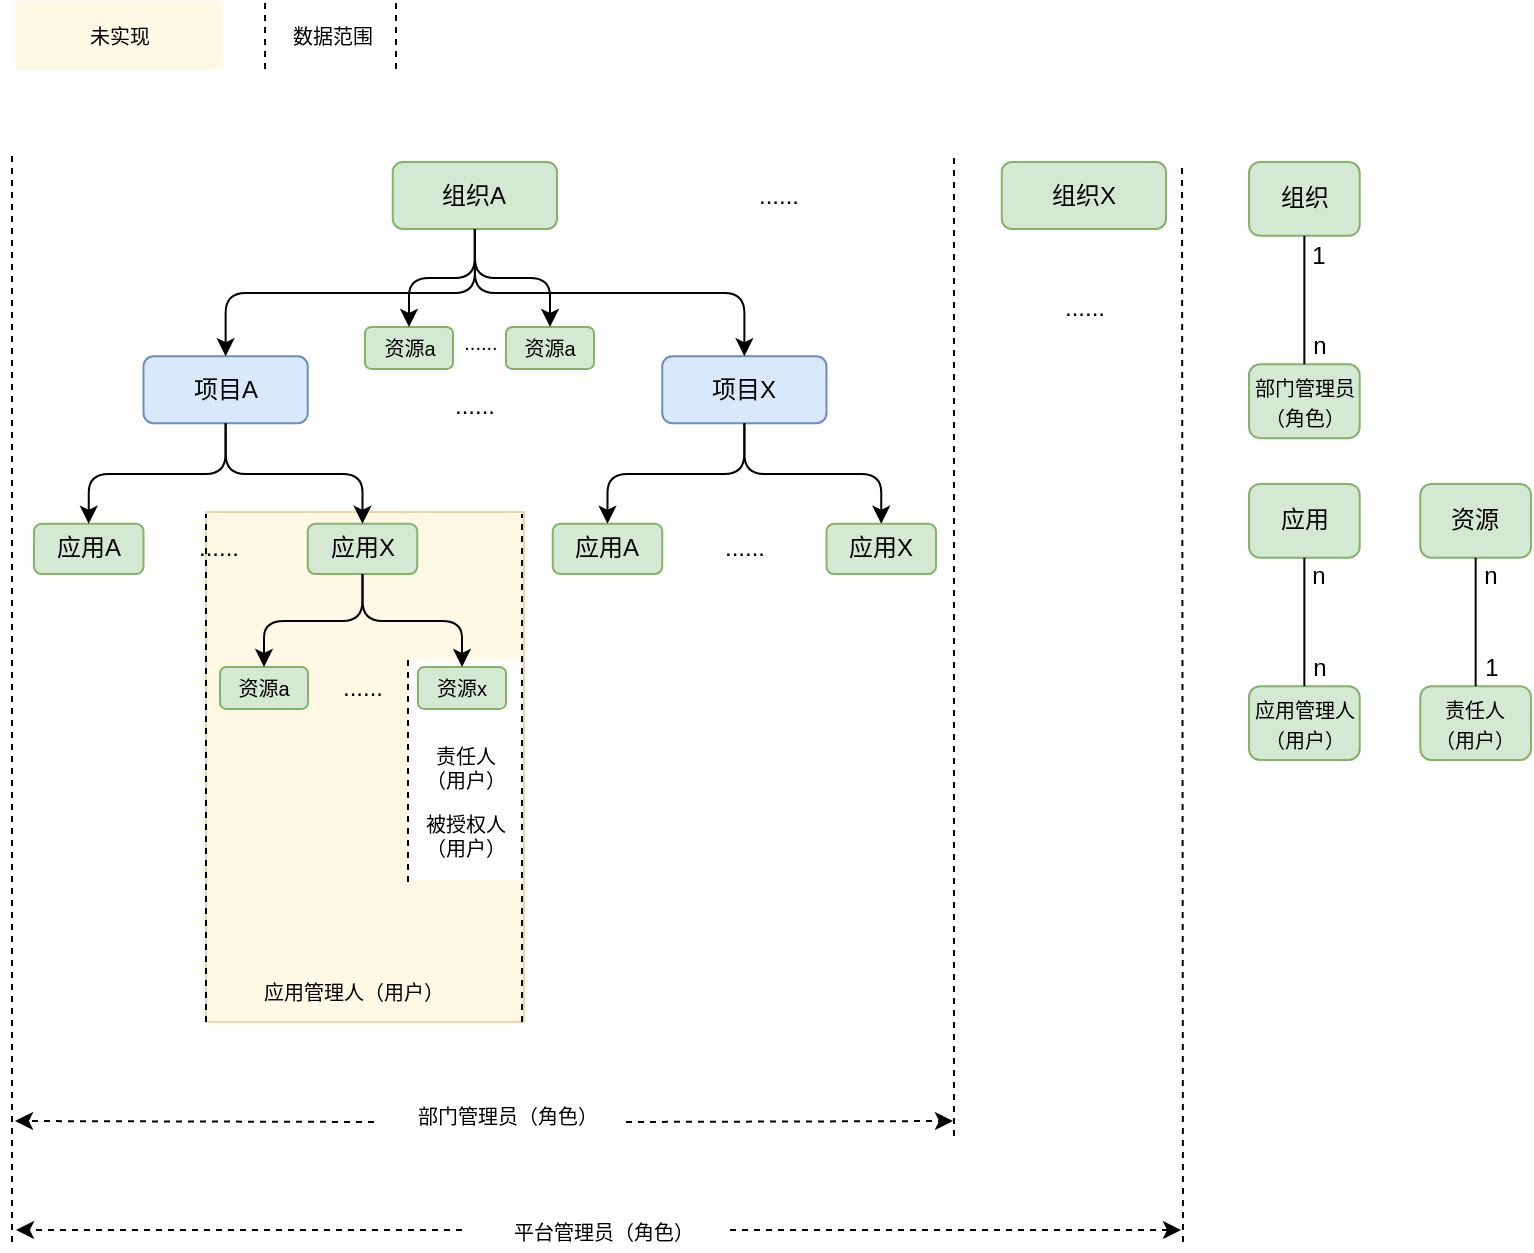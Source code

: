 <mxfile version="11.1.4" type="github"><diagram id="PgLRB5wgv1Nq5BsjKDv6" name="第 1 页"><mxGraphModel dx="983" dy="549" grid="0" gridSize="10" guides="1" tooltips="1" connect="1" arrows="1" fold="1" page="1" pageScale="1" pageWidth="826" pageHeight="1169" math="0" shadow="0"><root><mxCell id="0"/><mxCell id="1" parent="0"/><mxCell id="X6JYmWCzYdjycI-i9K6X-58" value="" style="rounded=0;whiteSpace=wrap;html=1;strokeWidth=1;fontSize=10;strokeColor=#d6b656;fillColor=#fff2cc;opacity=50;" vertex="1" parent="1"><mxGeometry x="140" y="355" width="159" height="255" as="geometry"/></mxCell><mxCell id="X6JYmWCzYdjycI-i9K6X-92" value="" style="rounded=0;whiteSpace=wrap;html=1;strokeWidth=1;fontSize=10;strokeColor=none;" vertex="1" parent="1"><mxGeometry x="241" y="429" width="57" height="110" as="geometry"/></mxCell><mxCell id="X6JYmWCzYdjycI-i9K6X-1" value="项目A" style="rounded=1;whiteSpace=wrap;html=1;fillColor=#dae8fc;strokeColor=#6c8ebf;" vertex="1" parent="1"><mxGeometry x="108.75" y="277.125" width="82.125" height="33.5" as="geometry"/></mxCell><mxCell id="X6JYmWCzYdjycI-i9K6X-2" value="应用A" style="rounded=1;whiteSpace=wrap;html=1;fillColor=#d5e8d4;strokeColor=#82b366;" vertex="1" parent="1"><mxGeometry x="54" y="360.875" width="54.75" height="25.125" as="geometry"/></mxCell><mxCell id="X6JYmWCzYdjycI-i9K6X-3" value="应用X" style="rounded=1;whiteSpace=wrap;html=1;fillColor=#d5e8d4;strokeColor=#82b366;" vertex="1" parent="1"><mxGeometry x="190.875" y="360.875" width="54.75" height="25.125" as="geometry"/></mxCell><mxCell id="X6JYmWCzYdjycI-i9K6X-4" value="组织A" style="rounded=1;whiteSpace=wrap;html=1;fillColor=#d5e8d4;strokeColor=#82b366;" vertex="1" parent="1"><mxGeometry x="233.375" y="180" width="82.125" height="33.5" as="geometry"/></mxCell><mxCell id="X6JYmWCzYdjycI-i9K6X-9" value="" style="edgeStyle=elbowEdgeStyle;elbow=horizontal;endArrow=classic;html=1;exitX=0.5;exitY=1;exitDx=0;exitDy=0;entryX=0.5;entryY=0;entryDx=0;entryDy=0;" edge="1" parent="1" source="X6JYmWCzYdjycI-i9K6X-1" target="X6JYmWCzYdjycI-i9K6X-2"><mxGeometry width="50" height="50" relative="1" as="geometry"><mxPoint x="-19" y="344.125" as="sourcePoint"/><mxPoint x="26.625" y="302.25" as="targetPoint"/></mxGeometry></mxCell><mxCell id="X6JYmWCzYdjycI-i9K6X-12" value="" style="edgeStyle=elbowEdgeStyle;elbow=vertical;endArrow=classic;html=1;exitX=0.5;exitY=1;exitDx=0;exitDy=0;entryX=0.5;entryY=0;entryDx=0;entryDy=0;" edge="1" parent="1" source="X6JYmWCzYdjycI-i9K6X-1" target="X6JYmWCzYdjycI-i9K6X-3"><mxGeometry width="50" height="50" relative="1" as="geometry"><mxPoint x="72.25" y="494.875" as="sourcePoint"/><mxPoint x="117.875" y="453" as="targetPoint"/></mxGeometry></mxCell><mxCell id="X6JYmWCzYdjycI-i9K6X-16" value="项目X" style="rounded=1;whiteSpace=wrap;html=1;fillColor=#dae8fc;strokeColor=#6c8ebf;" vertex="1" parent="1"><mxGeometry x="368.125" y="277.125" width="82.125" height="33.5" as="geometry"/></mxCell><mxCell id="X6JYmWCzYdjycI-i9K6X-17" value="应用A" style="rounded=1;whiteSpace=wrap;html=1;fillColor=#d5e8d4;strokeColor=#82b366;" vertex="1" parent="1"><mxGeometry x="313.375" y="360.875" width="54.75" height="25.125" as="geometry"/></mxCell><mxCell id="X6JYmWCzYdjycI-i9K6X-18" value="应用X" style="rounded=1;whiteSpace=wrap;html=1;fillColor=#d5e8d4;strokeColor=#82b366;" vertex="1" parent="1"><mxGeometry x="450.25" y="360.875" width="54.75" height="25.125" as="geometry"/></mxCell><mxCell id="X6JYmWCzYdjycI-i9K6X-19" value="" style="edgeStyle=elbowEdgeStyle;elbow=horizontal;endArrow=classic;html=1;exitX=0.5;exitY=1;exitDx=0;exitDy=0;entryX=0.5;entryY=0;entryDx=0;entryDy=0;" edge="1" parent="1" source="X6JYmWCzYdjycI-i9K6X-16" target="X6JYmWCzYdjycI-i9K6X-17"><mxGeometry width="50" height="50" relative="1" as="geometry"><mxPoint x="240.375" y="344.125" as="sourcePoint"/><mxPoint x="286" y="302.25" as="targetPoint"/></mxGeometry></mxCell><mxCell id="X6JYmWCzYdjycI-i9K6X-20" value="" style="edgeStyle=elbowEdgeStyle;elbow=vertical;endArrow=classic;html=1;exitX=0.5;exitY=1;exitDx=0;exitDy=0;entryX=0.5;entryY=0;entryDx=0;entryDy=0;" edge="1" parent="1" source="X6JYmWCzYdjycI-i9K6X-16" target="X6JYmWCzYdjycI-i9K6X-18"><mxGeometry width="50" height="50" relative="1" as="geometry"><mxPoint x="331.625" y="494.875" as="sourcePoint"/><mxPoint x="377.25" y="453" as="targetPoint"/></mxGeometry></mxCell><mxCell id="X6JYmWCzYdjycI-i9K6X-23" value="......" style="text;html=1;strokeColor=none;fillColor=none;align=center;verticalAlign=middle;whiteSpace=wrap;rounded=0;" vertex="1" parent="1"><mxGeometry x="127.562" y="365.062" width="36.5" height="16.75" as="geometry"/></mxCell><mxCell id="X6JYmWCzYdjycI-i9K6X-24" value="......" style="text;html=1;strokeColor=none;fillColor=none;align=center;verticalAlign=middle;whiteSpace=wrap;rounded=0;fontSize=10;" vertex="1" parent="1"><mxGeometry x="259.188" y="261.5" width="36.5" height="16.75" as="geometry"/></mxCell><mxCell id="X6JYmWCzYdjycI-i9K6X-27" value="" style="edgeStyle=elbowEdgeStyle;elbow=vertical;endArrow=classic;html=1;exitX=0.5;exitY=1;exitDx=0;exitDy=0;entryX=0.5;entryY=0;entryDx=0;entryDy=0;" edge="1" parent="1" source="X6JYmWCzYdjycI-i9K6X-4" target="X6JYmWCzYdjycI-i9K6X-16"><mxGeometry width="50" height="50" relative="1" as="geometry"><mxPoint x="272.093" y="221.846" as="sourcePoint"/><mxPoint x="340.688" y="272.096" as="targetPoint"/></mxGeometry></mxCell><mxCell id="X6JYmWCzYdjycI-i9K6X-28" value="" style="edgeStyle=elbowEdgeStyle;elbow=vertical;endArrow=classic;html=1;exitX=0.5;exitY=1;exitDx=0;exitDy=0;entryX=0.5;entryY=0;entryDx=0;entryDy=0;" edge="1" parent="1" source="X6JYmWCzYdjycI-i9K6X-4" target="X6JYmWCzYdjycI-i9K6X-1"><mxGeometry width="50" height="50" relative="1" as="geometry"><mxPoint x="283.814" y="222.135" as="sourcePoint"/><mxPoint x="411.564" y="280.471" as="targetPoint"/></mxGeometry></mxCell><mxCell id="X6JYmWCzYdjycI-i9K6X-29" value="......" style="text;html=1;strokeColor=none;fillColor=none;align=center;verticalAlign=middle;whiteSpace=wrap;rounded=0;" vertex="1" parent="1"><mxGeometry x="390.938" y="365.062" width="36.5" height="16.75" as="geometry"/></mxCell><mxCell id="X6JYmWCzYdjycI-i9K6X-39" value="资源a" style="rounded=1;whiteSpace=wrap;html=1;fillColor=#d5e8d4;strokeColor=#82b366;fontSize=10;" vertex="1" parent="1"><mxGeometry x="147" y="432.5" width="44" height="21" as="geometry"/></mxCell><mxCell id="X6JYmWCzYdjycI-i9K6X-42" value="" style="edgeStyle=elbowEdgeStyle;elbow=vertical;endArrow=classic;html=1;exitX=0.5;exitY=1;exitDx=0;exitDy=0;entryX=0.5;entryY=0;entryDx=0;entryDy=0;" edge="1" parent="1" source="X6JYmWCzYdjycI-i9K6X-3" target="X6JYmWCzYdjycI-i9K6X-39"><mxGeometry width="50" height="50" relative="1" as="geometry"><mxPoint x="245.517" y="436.983" as="sourcePoint"/><mxPoint x="313.793" y="487.328" as="targetPoint"/></mxGeometry></mxCell><mxCell id="X6JYmWCzYdjycI-i9K6X-44" value="资源x" style="rounded=1;whiteSpace=wrap;html=1;fillColor=#d5e8d4;strokeColor=#82b366;fontSize=10;" vertex="1" parent="1"><mxGeometry x="246" y="432.5" width="44" height="21" as="geometry"/></mxCell><mxCell id="X6JYmWCzYdjycI-i9K6X-45" value="" style="edgeStyle=elbowEdgeStyle;elbow=vertical;endArrow=classic;html=1;exitX=0.5;exitY=1;exitDx=0;exitDy=0;entryX=0.5;entryY=0;entryDx=0;entryDy=0;" edge="1" parent="1" source="X6JYmWCzYdjycI-i9K6X-3" target="X6JYmWCzYdjycI-i9K6X-44"><mxGeometry width="50" height="50" relative="1" as="geometry"><mxPoint x="228.586" y="396.345" as="sourcePoint"/><mxPoint x="187.897" y="440.483" as="targetPoint"/></mxGeometry></mxCell><mxCell id="X6JYmWCzYdjycI-i9K6X-46" value="......" style="text;html=1;strokeColor=none;fillColor=none;align=center;verticalAlign=middle;whiteSpace=wrap;rounded=0;" vertex="1" parent="1"><mxGeometry x="200.062" y="434.562" width="36.5" height="16.75" as="geometry"/></mxCell><mxCell id="X6JYmWCzYdjycI-i9K6X-50" value="" style="endArrow=none;dashed=1;html=1;fontSize=10;" edge="1" parent="1"><mxGeometry width="50" height="50" relative="1" as="geometry"><mxPoint x="298" y="610" as="sourcePoint"/><mxPoint x="298" y="356" as="targetPoint"/></mxGeometry></mxCell><mxCell id="X6JYmWCzYdjycI-i9K6X-51" value="" style="endArrow=none;dashed=1;html=1;fontSize=10;" edge="1" parent="1"><mxGeometry width="50" height="50" relative="1" as="geometry"><mxPoint x="140" y="610" as="sourcePoint"/><mxPoint x="140" y="356" as="targetPoint"/></mxGeometry></mxCell><mxCell id="X6JYmWCzYdjycI-i9K6X-52" value="应用管理人（用户）" style="text;html=1;strokeColor=none;fillColor=none;align=center;verticalAlign=middle;whiteSpace=wrap;rounded=0;fontSize=10;" vertex="1" parent="1"><mxGeometry x="165" y="584.5" width="98" height="20" as="geometry"/></mxCell><mxCell id="X6JYmWCzYdjycI-i9K6X-54" value="" style="endArrow=none;dashed=1;html=1;fontSize=10;" edge="1" parent="1"><mxGeometry width="50" height="50" relative="1" as="geometry"><mxPoint x="43" y="720" as="sourcePoint"/><mxPoint x="43" y="174" as="targetPoint"/></mxGeometry></mxCell><mxCell id="X6JYmWCzYdjycI-i9K6X-56" value="部门管理员（角色）" style="text;html=1;strokeColor=none;fillColor=none;align=center;verticalAlign=middle;whiteSpace=wrap;rounded=0;fontSize=10;" vertex="1" parent="1"><mxGeometry x="244.5" y="647" width="92" height="20" as="geometry"/></mxCell><mxCell id="X6JYmWCzYdjycI-i9K6X-57" value="" style="endArrow=none;dashed=1;html=1;fontSize=10;" edge="1" parent="1"><mxGeometry width="50" height="50" relative="1" as="geometry"><mxPoint x="514" y="667" as="sourcePoint"/><mxPoint x="514" y="176" as="targetPoint"/></mxGeometry></mxCell><mxCell id="X6JYmWCzYdjycI-i9K6X-59" value="未实现" style="rounded=0;whiteSpace=wrap;html=1;strokeWidth=1;fontSize=10;strokeColor=none;fillColor=#fff2cc;opacity=50;" vertex="1" parent="1"><mxGeometry x="44.5" y="99.5" width="104" height="34" as="geometry"/></mxCell><mxCell id="X6JYmWCzYdjycI-i9K6X-65" value="" style="group" vertex="1" connectable="0" parent="1"><mxGeometry x="169.5" y="99.5" width="65.5" height="34" as="geometry"/></mxCell><mxCell id="X6JYmWCzYdjycI-i9K6X-60" value="" style="endArrow=none;dashed=1;html=1;fontSize=10;" edge="1" parent="X6JYmWCzYdjycI-i9K6X-65"><mxGeometry width="50" height="50" relative="1" as="geometry"><mxPoint y="34" as="sourcePoint"/><mxPoint as="targetPoint"/></mxGeometry></mxCell><mxCell id="X6JYmWCzYdjycI-i9K6X-62" value="数据范围" style="text;html=1;strokeColor=none;fillColor=none;align=center;verticalAlign=middle;whiteSpace=wrap;rounded=0;fontSize=10;" vertex="1" parent="X6JYmWCzYdjycI-i9K6X-65"><mxGeometry x="7" y="7" width="53" height="20" as="geometry"/></mxCell><mxCell id="X6JYmWCzYdjycI-i9K6X-64" value="" style="endArrow=none;dashed=1;html=1;fontSize=10;" edge="1" parent="X6JYmWCzYdjycI-i9K6X-65"><mxGeometry width="50" height="50" relative="1" as="geometry"><mxPoint x="65.5" y="34" as="sourcePoint"/><mxPoint x="65.5" as="targetPoint"/></mxGeometry></mxCell><mxCell id="X6JYmWCzYdjycI-i9K6X-67" value="资源a" style="rounded=1;whiteSpace=wrap;html=1;fillColor=#d5e8d4;strokeColor=#82b366;fontSize=10;" vertex="1" parent="1"><mxGeometry x="219.5" y="262.5" width="44" height="21" as="geometry"/></mxCell><mxCell id="X6JYmWCzYdjycI-i9K6X-69" value="" style="edgeStyle=elbowEdgeStyle;elbow=vertical;endArrow=classic;html=1;exitX=0.5;exitY=1;exitDx=0;exitDy=0;entryX=0.5;entryY=0;entryDx=0;entryDy=0;" edge="1" parent="1" source="X6JYmWCzYdjycI-i9K6X-4" target="X6JYmWCzYdjycI-i9K6X-67"><mxGeometry width="50" height="50" relative="1" as="geometry"><mxPoint x="419.414" y="315.483" as="sourcePoint"/><mxPoint x="487.69" y="365.828" as="targetPoint"/></mxGeometry></mxCell><mxCell id="X6JYmWCzYdjycI-i9K6X-70" value="资源a" style="rounded=1;whiteSpace=wrap;html=1;fillColor=#d5e8d4;strokeColor=#82b366;fontSize=10;" vertex="1" parent="1"><mxGeometry x="290" y="262.5" width="44" height="21" as="geometry"/></mxCell><mxCell id="X6JYmWCzYdjycI-i9K6X-73" value="" style="edgeStyle=elbowEdgeStyle;elbow=vertical;endArrow=classic;html=1;exitX=0.5;exitY=1;exitDx=0;exitDy=0;entryX=0.5;entryY=0;entryDx=0;entryDy=0;" edge="1" parent="1" source="X6JYmWCzYdjycI-i9K6X-4" target="X6JYmWCzYdjycI-i9K6X-70"><mxGeometry width="50" height="50" relative="1" as="geometry"><mxPoint x="322.414" y="213.483" as="sourcePoint"/><mxPoint x="390.69" y="263.828" as="targetPoint"/></mxGeometry></mxCell><mxCell id="X6JYmWCzYdjycI-i9K6X-75" value="......" style="text;html=1;strokeColor=none;fillColor=none;align=center;verticalAlign=middle;whiteSpace=wrap;rounded=0;" vertex="1" parent="1"><mxGeometry x="256.188" y="294" width="36.5" height="16.75" as="geometry"/></mxCell><mxCell id="X6JYmWCzYdjycI-i9K6X-90" value="" style="endArrow=none;dashed=1;html=1;fontSize=10;" edge="1" parent="1"><mxGeometry width="50" height="50" relative="1" as="geometry"><mxPoint x="241" y="429" as="sourcePoint"/><mxPoint x="241" y="540" as="targetPoint"/></mxGeometry></mxCell><mxCell id="X6JYmWCzYdjycI-i9K6X-91" value="责任人&lt;br&gt;（用户）" style="text;html=1;strokeColor=none;fillColor=none;align=center;verticalAlign=middle;whiteSpace=wrap;rounded=0;fontSize=10;" vertex="1" parent="1"><mxGeometry x="248.5" y="473" width="42" height="20" as="geometry"/></mxCell><mxCell id="X6JYmWCzYdjycI-i9K6X-105" value="" style="group" vertex="1" connectable="0" parent="1"><mxGeometry x="661.5" y="180" width="141" height="299" as="geometry"/></mxCell><mxCell id="X6JYmWCzYdjycI-i9K6X-89" value="" style="group" vertex="1" connectable="0" parent="X6JYmWCzYdjycI-i9K6X-105"><mxGeometry y="160.938" width="55.346" height="138.062" as="geometry"/></mxCell><mxCell id="X6JYmWCzYdjycI-i9K6X-79" value="应用" style="rounded=1;whiteSpace=wrap;html=1;fillColor=#d5e8d4;strokeColor=#82b366;" vertex="1" parent="X6JYmWCzYdjycI-i9K6X-89"><mxGeometry width="55.346" height="36.923" as="geometry"/></mxCell><mxCell id="X6JYmWCzYdjycI-i9K6X-83" value="&lt;span style=&quot;font-size: 10px&quot;&gt;应用管理人&lt;br&gt;（用户）&lt;/span&gt;" style="rounded=1;whiteSpace=wrap;html=1;fillColor=#d5e8d4;strokeColor=#82b366;" vertex="1" parent="X6JYmWCzYdjycI-i9K6X-89"><mxGeometry y="101.138" width="55.346" height="36.923" as="geometry"/></mxCell><mxCell id="X6JYmWCzYdjycI-i9K6X-85" value="" style="endArrow=none;html=1;fontSize=10;entryX=0.5;entryY=1;entryDx=0;entryDy=0;exitX=0.5;exitY=0;exitDx=0;exitDy=0;" edge="1" parent="X6JYmWCzYdjycI-i9K6X-89" source="X6JYmWCzYdjycI-i9K6X-83" target="X6JYmWCzYdjycI-i9K6X-79"><mxGeometry width="50" height="50" relative="1" as="geometry"><mxPoint x="8.565" y="230.772" as="sourcePoint"/><mxPoint x="41.509" y="190.638" as="targetPoint"/></mxGeometry></mxCell><mxCell id="X6JYmWCzYdjycI-i9K6X-87" value="n" style="text;html=1;strokeColor=none;fillColor=none;align=center;verticalAlign=middle;whiteSpace=wrap;rounded=0;" vertex="1" parent="X6JYmWCzYdjycI-i9K6X-89"><mxGeometry x="27.673" y="85.486" width="15.813" height="13.646" as="geometry"/></mxCell><mxCell id="X6JYmWCzYdjycI-i9K6X-88" value="n" style="text;html=1;strokeColor=none;fillColor=none;align=center;verticalAlign=middle;whiteSpace=wrap;rounded=0;" vertex="1" parent="X6JYmWCzYdjycI-i9K6X-89"><mxGeometry x="27.673" y="39.733" width="15.154" height="13.646" as="geometry"/></mxCell><mxCell id="X6JYmWCzYdjycI-i9K6X-93" value="" style="group" vertex="1" connectable="0" parent="X6JYmWCzYdjycI-i9K6X-105"><mxGeometry x="85.654" y="160.938" width="55.346" height="138.062" as="geometry"/></mxCell><mxCell id="X6JYmWCzYdjycI-i9K6X-94" value="资源" style="rounded=1;whiteSpace=wrap;html=1;fillColor=#d5e8d4;strokeColor=#82b366;" vertex="1" parent="X6JYmWCzYdjycI-i9K6X-93"><mxGeometry width="55.346" height="36.923" as="geometry"/></mxCell><mxCell id="X6JYmWCzYdjycI-i9K6X-95" value="&lt;span style=&quot;font-size: 10px&quot;&gt;责任人&lt;br&gt;（用户）&lt;/span&gt;" style="rounded=1;whiteSpace=wrap;html=1;fillColor=#d5e8d4;strokeColor=#82b366;" vertex="1" parent="X6JYmWCzYdjycI-i9K6X-93"><mxGeometry y="101.138" width="55.346" height="36.923" as="geometry"/></mxCell><mxCell id="X6JYmWCzYdjycI-i9K6X-96" value="" style="endArrow=none;html=1;fontSize=10;entryX=0.5;entryY=1;entryDx=0;entryDy=0;exitX=0.5;exitY=0;exitDx=0;exitDy=0;" edge="1" parent="X6JYmWCzYdjycI-i9K6X-93" source="X6JYmWCzYdjycI-i9K6X-95" target="X6JYmWCzYdjycI-i9K6X-94"><mxGeometry width="50" height="50" relative="1" as="geometry"><mxPoint x="8.565" y="230.772" as="sourcePoint"/><mxPoint x="41.509" y="190.638" as="targetPoint"/></mxGeometry></mxCell><mxCell id="X6JYmWCzYdjycI-i9K6X-97" value="1" style="text;html=1;strokeColor=none;fillColor=none;align=center;verticalAlign=middle;whiteSpace=wrap;rounded=0;" vertex="1" parent="X6JYmWCzYdjycI-i9K6X-93"><mxGeometry x="27.673" y="85.486" width="15.813" height="13.646" as="geometry"/></mxCell><mxCell id="X6JYmWCzYdjycI-i9K6X-98" value="n" style="text;html=1;strokeColor=none;fillColor=none;align=center;verticalAlign=middle;whiteSpace=wrap;rounded=0;" vertex="1" parent="X6JYmWCzYdjycI-i9K6X-93"><mxGeometry x="27.673" y="39.733" width="15.154" height="13.646" as="geometry"/></mxCell><mxCell id="X6JYmWCzYdjycI-i9K6X-99" value="" style="group" vertex="1" connectable="0" parent="X6JYmWCzYdjycI-i9K6X-105"><mxGeometry width="55.346" height="138.062" as="geometry"/></mxCell><mxCell id="X6JYmWCzYdjycI-i9K6X-100" value="组织" style="rounded=1;whiteSpace=wrap;html=1;fillColor=#d5e8d4;strokeColor=#82b366;" vertex="1" parent="X6JYmWCzYdjycI-i9K6X-99"><mxGeometry width="55.346" height="36.923" as="geometry"/></mxCell><mxCell id="X6JYmWCzYdjycI-i9K6X-101" value="&lt;span style=&quot;font-size: 10px&quot;&gt;部门管理员&lt;br&gt;（角色）&lt;/span&gt;" style="rounded=1;whiteSpace=wrap;html=1;fillColor=#d5e8d4;strokeColor=#82b366;" vertex="1" parent="X6JYmWCzYdjycI-i9K6X-99"><mxGeometry y="101.138" width="55.346" height="36.923" as="geometry"/></mxCell><mxCell id="X6JYmWCzYdjycI-i9K6X-102" value="" style="endArrow=none;html=1;fontSize=10;entryX=0.5;entryY=1;entryDx=0;entryDy=0;exitX=0.5;exitY=0;exitDx=0;exitDy=0;" edge="1" parent="X6JYmWCzYdjycI-i9K6X-99" source="X6JYmWCzYdjycI-i9K6X-101" target="X6JYmWCzYdjycI-i9K6X-100"><mxGeometry width="50" height="50" relative="1" as="geometry"><mxPoint x="8.565" y="230.772" as="sourcePoint"/><mxPoint x="41.509" y="190.638" as="targetPoint"/></mxGeometry></mxCell><mxCell id="X6JYmWCzYdjycI-i9K6X-103" value="n" style="text;html=1;strokeColor=none;fillColor=none;align=center;verticalAlign=middle;whiteSpace=wrap;rounded=0;" vertex="1" parent="X6JYmWCzYdjycI-i9K6X-99"><mxGeometry x="27.673" y="85.486" width="15.813" height="13.646" as="geometry"/></mxCell><mxCell id="X6JYmWCzYdjycI-i9K6X-104" value="1" style="text;html=1;strokeColor=none;fillColor=none;align=center;verticalAlign=middle;whiteSpace=wrap;rounded=0;" vertex="1" parent="X6JYmWCzYdjycI-i9K6X-99"><mxGeometry x="27.673" y="39.733" width="15.154" height="13.646" as="geometry"/></mxCell><mxCell id="X6JYmWCzYdjycI-i9K6X-106" value="组织X" style="rounded=1;whiteSpace=wrap;html=1;fillColor=#d5e8d4;strokeColor=#82b366;" vertex="1" parent="1"><mxGeometry x="537.875" y="180" width="82.125" height="33.5" as="geometry"/></mxCell><mxCell id="X6JYmWCzYdjycI-i9K6X-107" value="......" style="text;html=1;strokeColor=none;fillColor=none;align=center;verticalAlign=middle;whiteSpace=wrap;rounded=0;" vertex="1" parent="1"><mxGeometry x="408.188" y="188.5" width="36.5" height="16.75" as="geometry"/></mxCell><mxCell id="X6JYmWCzYdjycI-i9K6X-108" value="被授权人&lt;br&gt;（用户）" style="text;html=1;strokeColor=none;fillColor=none;align=center;verticalAlign=middle;whiteSpace=wrap;rounded=0;fontSize=10;" vertex="1" parent="1"><mxGeometry x="248.5" y="507" width="42" height="20" as="geometry"/></mxCell><mxCell id="X6JYmWCzYdjycI-i9K6X-111" value="" style="endArrow=none;dashed=1;html=1;fontSize=10;" edge="1" parent="1"><mxGeometry width="50" height="50" relative="1" as="geometry"><mxPoint x="628.5" y="720" as="sourcePoint"/><mxPoint x="628" y="180" as="targetPoint"/></mxGeometry></mxCell><mxCell id="X6JYmWCzYdjycI-i9K6X-112" value="......" style="text;html=1;strokeColor=none;fillColor=none;align=center;verticalAlign=middle;whiteSpace=wrap;rounded=0;" vertex="1" parent="1"><mxGeometry x="560.688" y="244.5" width="36.5" height="16.75" as="geometry"/></mxCell><mxCell id="X6JYmWCzYdjycI-i9K6X-115" value="平台管理员（角色）" style="text;html=1;strokeColor=none;fillColor=none;align=center;verticalAlign=middle;whiteSpace=wrap;rounded=0;fontSize=10;" vertex="1" parent="1"><mxGeometry x="292.5" y="704.5" width="92" height="20" as="geometry"/></mxCell><mxCell id="X6JYmWCzYdjycI-i9K6X-116" value="" style="endArrow=classic;html=1;fontSize=10;dashed=1;" edge="1" parent="1"><mxGeometry width="50" height="50" relative="1" as="geometry"><mxPoint x="268" y="714" as="sourcePoint"/><mxPoint x="45" y="714" as="targetPoint"/></mxGeometry></mxCell><mxCell id="X6JYmWCzYdjycI-i9K6X-117" value="" style="endArrow=classic;html=1;fontSize=10;dashed=1;" edge="1" parent="1"><mxGeometry width="50" height="50" relative="1" as="geometry"><mxPoint x="402" y="714" as="sourcePoint"/><mxPoint x="627.5" y="714" as="targetPoint"/></mxGeometry></mxCell><mxCell id="X6JYmWCzYdjycI-i9K6X-118" value="" style="endArrow=classic;html=1;fontSize=10;dashed=1;" edge="1" parent="1"><mxGeometry width="50" height="50" relative="1" as="geometry"><mxPoint x="224" y="660" as="sourcePoint"/><mxPoint x="44.5" y="659.5" as="targetPoint"/></mxGeometry></mxCell><mxCell id="X6JYmWCzYdjycI-i9K6X-120" value="" style="endArrow=classic;html=1;fontSize=10;dashed=1;" edge="1" parent="1"><mxGeometry width="50" height="50" relative="1" as="geometry"><mxPoint x="350" y="660" as="sourcePoint"/><mxPoint x="513.5" y="659.5" as="targetPoint"/></mxGeometry></mxCell></root></mxGraphModel></diagram></mxfile>